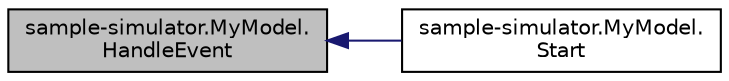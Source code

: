 digraph "sample-simulator.MyModel.HandleEvent"
{
  edge [fontname="Helvetica",fontsize="10",labelfontname="Helvetica",labelfontsize="10"];
  node [fontname="Helvetica",fontsize="10",shape=record];
  rankdir="LR";
  Node1 [label="sample-simulator.MyModel.\lHandleEvent",height=0.2,width=0.4,color="black", fillcolor="grey75", style="filled", fontcolor="black"];
  Node1 -> Node2 [dir="back",color="midnightblue",fontsize="10",style="solid"];
  Node2 [label="sample-simulator.MyModel.\lStart",height=0.2,width=0.4,color="black", fillcolor="white", style="filled",URL="$d4/da1/classsample-simulator_1_1MyModel.html#ac300c35e593b21cdf752cd42df92594e"];
}
